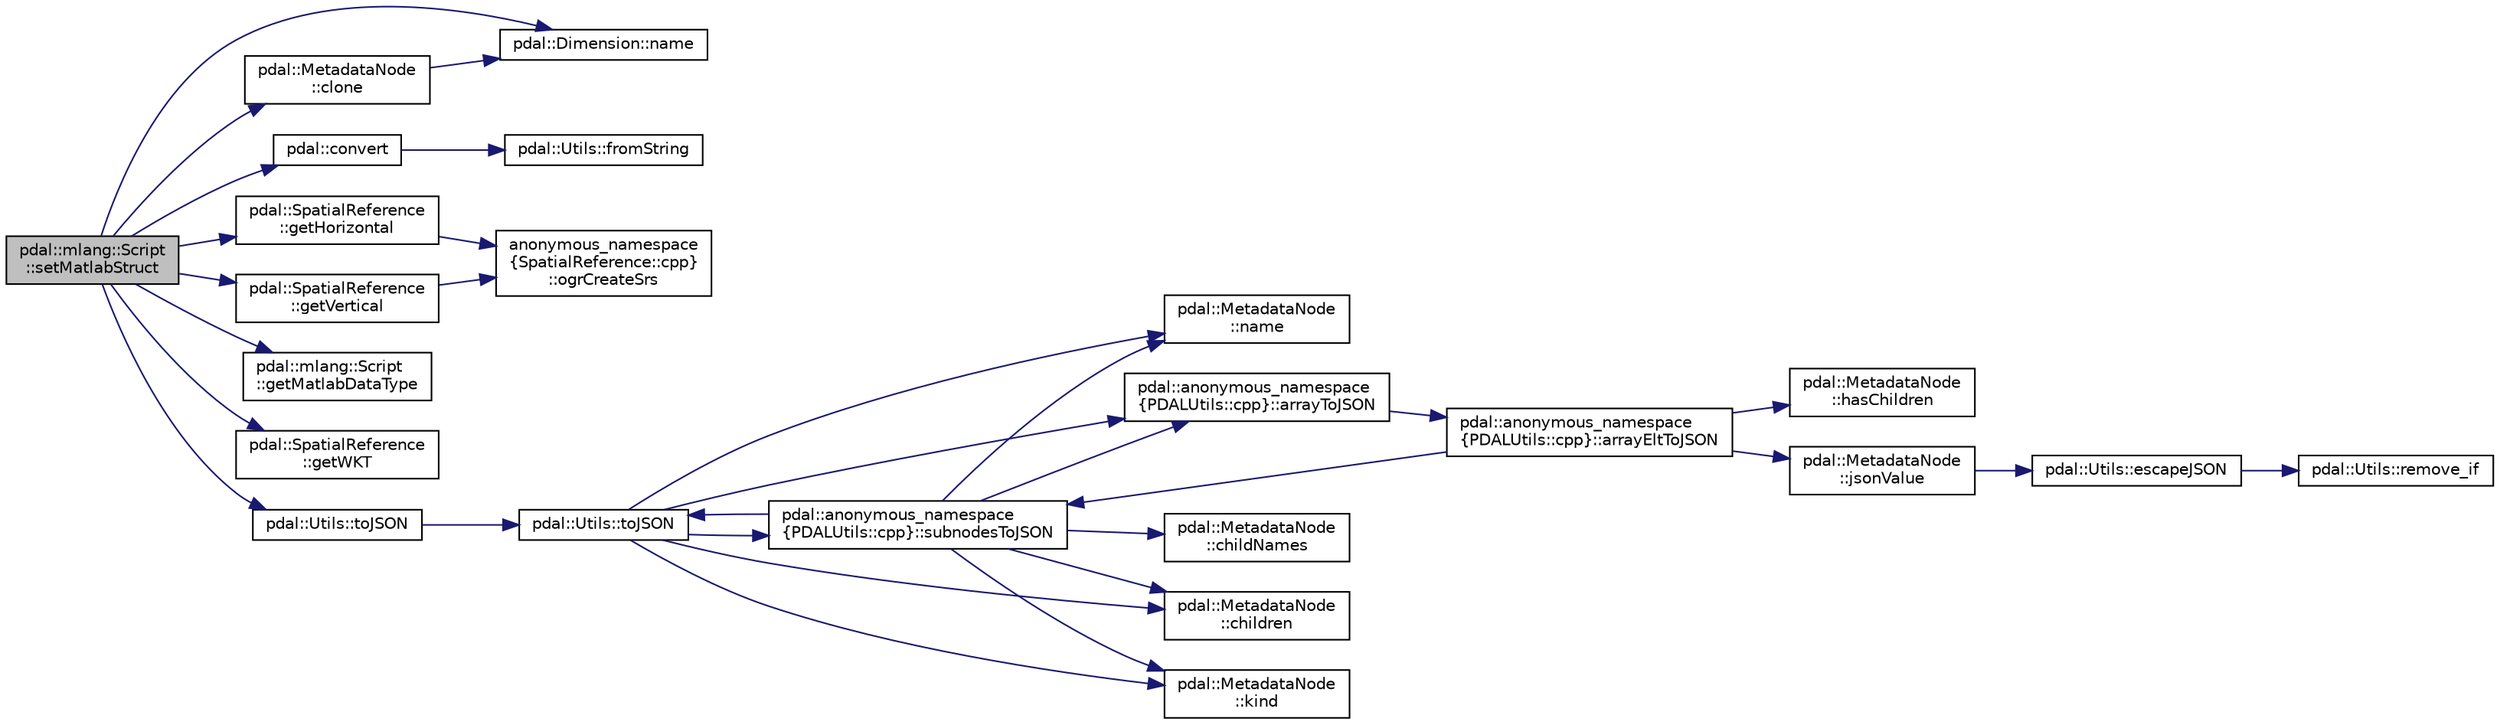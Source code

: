 digraph "pdal::mlang::Script::setMatlabStruct"
{
  edge [fontname="Helvetica",fontsize="10",labelfontname="Helvetica",labelfontsize="10"];
  node [fontname="Helvetica",fontsize="10",shape=record];
  rankdir="LR";
  Node1 [label="pdal::mlang::Script\l::setMatlabStruct",height=0.2,width=0.4,color="black", fillcolor="grey75", style="filled", fontcolor="black"];
  Node1 -> Node2 [color="midnightblue",fontsize="10",style="solid",fontname="Helvetica"];
  Node2 [label="pdal::MetadataNode\l::clone",height=0.2,width=0.4,color="black", fillcolor="white", style="filled",URL="$classpdal_1_1MetadataNode.html#af47954f1958aa8a9937eac6da614a073"];
  Node2 -> Node3 [color="midnightblue",fontsize="10",style="solid",fontname="Helvetica"];
  Node3 [label="pdal::Dimension::name",height=0.2,width=0.4,color="black", fillcolor="white", style="filled",URL="$namespacepdal_1_1Dimension.html#af3176b0b7e6b4be000317846cf7c2718"];
  Node1 -> Node4 [color="midnightblue",fontsize="10",style="solid",fontname="Helvetica"];
  Node4 [label="pdal::convert",height=0.2,width=0.4,color="black", fillcolor="white", style="filled",URL="$namespacepdal.html#ab387fd54978ba0ced5eb868065f2117e"];
  Node4 -> Node5 [color="midnightblue",fontsize="10",style="solid",fontname="Helvetica"];
  Node5 [label="pdal::Utils::fromString",height=0.2,width=0.4,color="black", fillcolor="white", style="filled",URL="$namespacepdal_1_1Utils.html#ab93520363c4224f135097c2829b4420c"];
  Node1 -> Node6 [color="midnightblue",fontsize="10",style="solid",fontname="Helvetica"];
  Node6 [label="pdal::SpatialReference\l::getHorizontal",height=0.2,width=0.4,color="black", fillcolor="white", style="filled",URL="$classpdal_1_1SpatialReference.html#af61fead43c6e7002f4a4ced9d02a3fac"];
  Node6 -> Node7 [color="midnightblue",fontsize="10",style="solid",fontname="Helvetica"];
  Node7 [label="anonymous_namespace\l\{SpatialReference::cpp\}\l::ogrCreateSrs",height=0.2,width=0.4,color="black", fillcolor="white", style="filled",URL="$namespaceanonymous__namespace_02SpatialReference_8cpp_03.html#a7ce6a6a24c679904f24950377a0bb8bb"];
  Node1 -> Node8 [color="midnightblue",fontsize="10",style="solid",fontname="Helvetica"];
  Node8 [label="pdal::mlang::Script\l::getMatlabDataType",height=0.2,width=0.4,color="black", fillcolor="white", style="filled",URL="$classpdal_1_1mlang_1_1Script.html#ada6c96ed7afdebd6d98504ac493a567a"];
  Node1 -> Node9 [color="midnightblue",fontsize="10",style="solid",fontname="Helvetica"];
  Node9 [label="pdal::SpatialReference\l::getVertical",height=0.2,width=0.4,color="black", fillcolor="white", style="filled",URL="$classpdal_1_1SpatialReference.html#a25aae5c81feaad7f5db81ba928972c6c"];
  Node9 -> Node7 [color="midnightblue",fontsize="10",style="solid",fontname="Helvetica"];
  Node1 -> Node10 [color="midnightblue",fontsize="10",style="solid",fontname="Helvetica"];
  Node10 [label="pdal::SpatialReference\l::getWKT",height=0.2,width=0.4,color="black", fillcolor="white", style="filled",URL="$classpdal_1_1SpatialReference.html#ad6242348b0fecc9662bec718d056ef39"];
  Node1 -> Node3 [color="midnightblue",fontsize="10",style="solid",fontname="Helvetica"];
  Node1 -> Node11 [color="midnightblue",fontsize="10",style="solid",fontname="Helvetica"];
  Node11 [label="pdal::Utils::toJSON",height=0.2,width=0.4,color="black", fillcolor="white", style="filled",URL="$namespacepdal_1_1Utils.html#ae34d4c6244b0915b7ff635d74c5315cc"];
  Node11 -> Node12 [color="midnightblue",fontsize="10",style="solid",fontname="Helvetica"];
  Node12 [label="pdal::Utils::toJSON",height=0.2,width=0.4,color="black", fillcolor="white", style="filled",URL="$namespacepdal_1_1Utils.html#a90c7b124d5407ee4d7120e4c42b40b02"];
  Node12 -> Node13 [color="midnightblue",fontsize="10",style="solid",fontname="Helvetica"];
  Node13 [label="pdal::MetadataNode\l::name",height=0.2,width=0.4,color="black", fillcolor="white", style="filled",URL="$classpdal_1_1MetadataNode.html#a645aadd856fb1a4ae4a12247fda3e618"];
  Node12 -> Node14 [color="midnightblue",fontsize="10",style="solid",fontname="Helvetica"];
  Node14 [label="pdal::anonymous_namespace\l\{PDALUtils::cpp\}::subnodesToJSON",height=0.2,width=0.4,color="black", fillcolor="white", style="filled",URL="$namespacepdal_1_1anonymous__namespace_02PDALUtils_8cpp_03.html#a9836ab34bb1a9ec78acdf0da8134082d"];
  Node14 -> Node15 [color="midnightblue",fontsize="10",style="solid",fontname="Helvetica"];
  Node15 [label="pdal::anonymous_namespace\l\{PDALUtils::cpp\}::arrayToJSON",height=0.2,width=0.4,color="black", fillcolor="white", style="filled",URL="$namespacepdal_1_1anonymous__namespace_02PDALUtils_8cpp_03.html#a24e6b833ca779a04307fb80c249cdf19"];
  Node15 -> Node16 [color="midnightblue",fontsize="10",style="solid",fontname="Helvetica"];
  Node16 [label="pdal::anonymous_namespace\l\{PDALUtils::cpp\}::arrayEltToJSON",height=0.2,width=0.4,color="black", fillcolor="white", style="filled",URL="$namespacepdal_1_1anonymous__namespace_02PDALUtils_8cpp_03.html#ac00099447614a63b2acd68d05ee3a5c1"];
  Node16 -> Node17 [color="midnightblue",fontsize="10",style="solid",fontname="Helvetica"];
  Node17 [label="pdal::MetadataNode\l::hasChildren",height=0.2,width=0.4,color="black", fillcolor="white", style="filled",URL="$classpdal_1_1MetadataNode.html#ada667c2ca1eab9957ae5c7a98fea5d02"];
  Node16 -> Node18 [color="midnightblue",fontsize="10",style="solid",fontname="Helvetica"];
  Node18 [label="pdal::MetadataNode\l::jsonValue",height=0.2,width=0.4,color="black", fillcolor="white", style="filled",URL="$classpdal_1_1MetadataNode.html#ac936d257e7eaa30e130ad9de526b2087"];
  Node18 -> Node19 [color="midnightblue",fontsize="10",style="solid",fontname="Helvetica"];
  Node19 [label="pdal::Utils::escapeJSON",height=0.2,width=0.4,color="black", fillcolor="white", style="filled",URL="$namespacepdal_1_1Utils.html#aabcd6b5abf9f2cd30b485fc100656663"];
  Node19 -> Node20 [color="midnightblue",fontsize="10",style="solid",fontname="Helvetica"];
  Node20 [label="pdal::Utils::remove_if",height=0.2,width=0.4,color="black", fillcolor="white", style="filled",URL="$namespacepdal_1_1Utils.html#ac6b599972dcd3fe440ef5c476961081a"];
  Node16 -> Node14 [color="midnightblue",fontsize="10",style="solid",fontname="Helvetica"];
  Node14 -> Node21 [color="midnightblue",fontsize="10",style="solid",fontname="Helvetica"];
  Node21 [label="pdal::MetadataNode\l::childNames",height=0.2,width=0.4,color="black", fillcolor="white", style="filled",URL="$classpdal_1_1MetadataNode.html#ae9794860b91201dce86f162799d902b1"];
  Node14 -> Node22 [color="midnightblue",fontsize="10",style="solid",fontname="Helvetica"];
  Node22 [label="pdal::MetadataNode\l::children",height=0.2,width=0.4,color="black", fillcolor="white", style="filled",URL="$classpdal_1_1MetadataNode.html#ab86b0ccbf27f9eee29cbb5252e9431b7"];
  Node14 -> Node23 [color="midnightblue",fontsize="10",style="solid",fontname="Helvetica"];
  Node23 [label="pdal::MetadataNode\l::kind",height=0.2,width=0.4,color="black", fillcolor="white", style="filled",URL="$classpdal_1_1MetadataNode.html#a66863365a08eb3ee538ebeb4ce788a39"];
  Node14 -> Node13 [color="midnightblue",fontsize="10",style="solid",fontname="Helvetica"];
  Node14 -> Node12 [color="midnightblue",fontsize="10",style="solid",fontname="Helvetica"];
  Node12 -> Node23 [color="midnightblue",fontsize="10",style="solid",fontname="Helvetica"];
  Node12 -> Node15 [color="midnightblue",fontsize="10",style="solid",fontname="Helvetica"];
  Node12 -> Node22 [color="midnightblue",fontsize="10",style="solid",fontname="Helvetica"];
}
